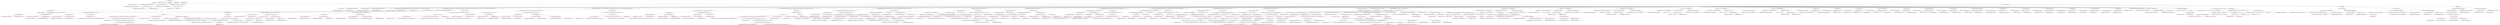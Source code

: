 digraph "execute" {  
"652" [label = <(METHOD,execute)<SUB>451</SUB>> ]
"60" [label = <(PARAM,this)<SUB>451</SUB>> ]
"653" [label = <(BLOCK,&lt;empty&gt;,&lt;empty&gt;)<SUB>451</SUB>> ]
"654" [label = <(LOCAL,Message savedMessage: ANY)> ]
"655" [label = <(&lt;operator&gt;.assignment,ANY savedMessage = this.message)<SUB>452</SUB>> ]
"656" [label = <(IDENTIFIER,savedMessage,ANY savedMessage = this.message)<SUB>452</SUB>> ]
"657" [label = <(&lt;operator&gt;.fieldAccess,this.message)<SUB>452</SUB>> ]
"658" [label = <(IDENTIFIER,this,ANY savedMessage = this.message)<SUB>452</SUB>> ]
"659" [label = <(FIELD_IDENTIFIER,message,message)<SUB>452</SUB>> ]
"660" [label = <(LOCAL,Vector savedFiles: java.util.Vector)> ]
"661" [label = <(&lt;operator&gt;.assignment,Vector savedFiles = (Vector) files.clone())<SUB>453</SUB>> ]
"662" [label = <(IDENTIFIER,savedFiles,Vector savedFiles = (Vector) files.clone())<SUB>453</SUB>> ]
"663" [label = <(&lt;operator&gt;.cast,(Vector) files.clone())<SUB>453</SUB>> ]
"664" [label = <(TYPE_REF,Vector,Vector)<SUB>453</SUB>> ]
"665" [label = <(clone,files.clone())<SUB>453</SUB>> ]
"666" [label = <(&lt;operator&gt;.fieldAccess,this.files)<SUB>453</SUB>> ]
"667" [label = <(IDENTIFIER,this,files.clone())<SUB>453</SUB>> ]
"668" [label = <(FIELD_IDENTIFIER,files,files)<SUB>453</SUB>> ]
"669" [label = <(CONTROL_STRUCTURE,try,try)<SUB>455</SUB>> ]
"670" [label = <(BLOCK,try,try)<SUB>455</SUB>> ]
"65" [label = <(LOCAL,Mailer mailer: ANY)> ]
"671" [label = <(&lt;operator&gt;.assignment,ANY mailer = null)<SUB>456</SUB>> ]
"672" [label = <(IDENTIFIER,mailer,ANY mailer = null)<SUB>456</SUB>> ]
"673" [label = <(LITERAL,null,ANY mailer = null)<SUB>456</SUB>> ]
"674" [label = <(LOCAL,boolean autoFound: boolean)> ]
"675" [label = <(&lt;operator&gt;.assignment,boolean autoFound = false)<SUB>459</SUB>> ]
"676" [label = <(IDENTIFIER,autoFound,boolean autoFound = false)<SUB>459</SUB>> ]
"677" [label = <(LITERAL,false,boolean autoFound = false)<SUB>459</SUB>> ]
"678" [label = <(CONTROL_STRUCTURE,if (encoding.equals(MIME) || (encoding.equals(AUTO) &amp;&amp; !autoFound)),if (encoding.equals(MIME) || (encoding.equals(AUTO) &amp;&amp; !autoFound)))<SUB>461</SUB>> ]
"679" [label = <(&lt;operator&gt;.logicalOr,encoding.equals(MIME) || (encoding.equals(AUTO) &amp;&amp; !autoFound))<SUB>461</SUB>> ]
"680" [label = <(equals,encoding.equals(MIME))<SUB>461</SUB>> ]
"681" [label = <(&lt;operator&gt;.fieldAccess,this.encoding)<SUB>461</SUB>> ]
"682" [label = <(IDENTIFIER,this,encoding.equals(MIME))<SUB>461</SUB>> ]
"683" [label = <(FIELD_IDENTIFIER,encoding,encoding)<SUB>461</SUB>> ]
"684" [label = <(&lt;operator&gt;.fieldAccess,EmailTask.MIME)<SUB>461</SUB>> ]
"685" [label = <(IDENTIFIER,EmailTask,encoding.equals(MIME))<SUB>461</SUB>> ]
"686" [label = <(FIELD_IDENTIFIER,MIME,MIME)<SUB>461</SUB>> ]
"687" [label = <(&lt;operator&gt;.logicalAnd,encoding.equals(AUTO) &amp;&amp; !autoFound)<SUB>462</SUB>> ]
"688" [label = <(equals,encoding.equals(AUTO))<SUB>462</SUB>> ]
"689" [label = <(&lt;operator&gt;.fieldAccess,this.encoding)<SUB>462</SUB>> ]
"690" [label = <(IDENTIFIER,this,encoding.equals(AUTO))<SUB>462</SUB>> ]
"691" [label = <(FIELD_IDENTIFIER,encoding,encoding)<SUB>462</SUB>> ]
"692" [label = <(&lt;operator&gt;.fieldAccess,EmailTask.AUTO)<SUB>462</SUB>> ]
"693" [label = <(IDENTIFIER,EmailTask,encoding.equals(AUTO))<SUB>462</SUB>> ]
"694" [label = <(FIELD_IDENTIFIER,AUTO,AUTO)<SUB>462</SUB>> ]
"695" [label = <(&lt;operator&gt;.logicalNot,!autoFound)<SUB>462</SUB>> ]
"696" [label = <(IDENTIFIER,autoFound,!autoFound)<SUB>462</SUB>> ]
"697" [label = <(BLOCK,&lt;empty&gt;,&lt;empty&gt;)<SUB>462</SUB>> ]
"698" [label = <(CONTROL_STRUCTURE,try,try)<SUB>463</SUB>> ]
"699" [label = <(BLOCK,try,try)<SUB>463</SUB>> ]
"700" [label = <(&lt;operator&gt;.assignment,mailer = (Mailer) Class.forName(&quot;org.apache.tools.ant.taskdefs.email.MimeMailer&quot;).newInstance())<SUB>464</SUB>> ]
"701" [label = <(IDENTIFIER,mailer,mailer = (Mailer) Class.forName(&quot;org.apache.tools.ant.taskdefs.email.MimeMailer&quot;).newInstance())<SUB>464</SUB>> ]
"702" [label = <(&lt;operator&gt;.cast,(Mailer) Class.forName(&quot;org.apache.tools.ant.taskdefs.email.MimeMailer&quot;).newInstance())<SUB>465</SUB>> ]
"703" [label = <(TYPE_REF,Mailer,Mailer)<SUB>465</SUB>> ]
"704" [label = <(newInstance,Class.forName(&quot;org.apache.tools.ant.taskdefs.email.MimeMailer&quot;).newInstance())<SUB>465</SUB>> ]
"705" [label = <(forName,Class.forName(&quot;org.apache.tools.ant.taskdefs.email.MimeMailer&quot;))<SUB>465</SUB>> ]
"706" [label = <(IDENTIFIER,Class,Class.forName(&quot;org.apache.tools.ant.taskdefs.email.MimeMailer&quot;))<SUB>465</SUB>> ]
"707" [label = <(LITERAL,&quot;org.apache.tools.ant.taskdefs.email.MimeMailer&quot;,Class.forName(&quot;org.apache.tools.ant.taskdefs.email.MimeMailer&quot;))<SUB>465</SUB>> ]
"708" [label = <(&lt;operator&gt;.assignment,autoFound = true)<SUB>467</SUB>> ]
"709" [label = <(IDENTIFIER,autoFound,autoFound = true)<SUB>467</SUB>> ]
"710" [label = <(LITERAL,true,autoFound = true)<SUB>467</SUB>> ]
"711" [label = <(log,log(&quot;Using MIME mail&quot;, Project.MSG_VERBOSE))<SUB>468</SUB>> ]
"59" [label = <(IDENTIFIER,this,log(&quot;Using MIME mail&quot;, Project.MSG_VERBOSE))<SUB>468</SUB>> ]
"712" [label = <(LITERAL,&quot;Using MIME mail&quot;,log(&quot;Using MIME mail&quot;, Project.MSG_VERBOSE))<SUB>468</SUB>> ]
"713" [label = <(&lt;operator&gt;.fieldAccess,Project.MSG_VERBOSE)<SUB>468</SUB>> ]
"714" [label = <(IDENTIFIER,Project,log(&quot;Using MIME mail&quot;, Project.MSG_VERBOSE))<SUB>468</SUB>> ]
"715" [label = <(FIELD_IDENTIFIER,MSG_VERBOSE,MSG_VERBOSE)<SUB>468</SUB>> ]
"716" [label = <(BLOCK,catch,catch)> ]
"717" [label = <(BLOCK,&lt;empty&gt;,&lt;empty&gt;)<SUB>469</SUB>> ]
"718" [label = <(log,log(&quot;Failed to initialise MIME mail: &quot; + e.getMessage(), Project.MSG_WARN))<SUB>470</SUB>> ]
"61" [label = <(IDENTIFIER,this,log(&quot;Failed to initialise MIME mail: &quot; + e.getMessage(), Project.MSG_WARN))<SUB>470</SUB>> ]
"719" [label = <(&lt;operator&gt;.addition,&quot;Failed to initialise MIME mail: &quot; + e.getMessage())<SUB>470</SUB>> ]
"720" [label = <(LITERAL,&quot;Failed to initialise MIME mail: &quot;,&quot;Failed to initialise MIME mail: &quot; + e.getMessage())<SUB>470</SUB>> ]
"721" [label = <(getMessage,e.getMessage())<SUB>471</SUB>> ]
"722" [label = <(IDENTIFIER,e,e.getMessage())<SUB>471</SUB>> ]
"723" [label = <(&lt;operator&gt;.fieldAccess,Project.MSG_WARN)<SUB>471</SUB>> ]
"724" [label = <(IDENTIFIER,Project,log(&quot;Failed to initialise MIME mail: &quot; + e.getMessage(), Project.MSG_WARN))<SUB>471</SUB>> ]
"725" [label = <(FIELD_IDENTIFIER,MSG_WARN,MSG_WARN)<SUB>471</SUB>> ]
"726" [label = <(CONTROL_STRUCTURE,if (autoFound == false &amp;&amp; ((user != null) || (password != null)) &amp;&amp; (encoding.equals(UU) || encoding.equals(PLAIN))),if (autoFound == false &amp;&amp; ((user != null) || (password != null)) &amp;&amp; (encoding.equals(UU) || encoding.equals(PLAIN))))<SUB>475</SUB>> ]
"727" [label = <(&lt;operator&gt;.logicalAnd,autoFound == false &amp;&amp; ((user != null) || (password != null)) &amp;&amp; (encoding.equals(UU) || encoding.equals(PLAIN)))<SUB>475</SUB>> ]
"728" [label = <(&lt;operator&gt;.logicalAnd,autoFound == false &amp;&amp; ((user != null) || (password != null)))<SUB>475</SUB>> ]
"729" [label = <(&lt;operator&gt;.equals,autoFound == false)<SUB>475</SUB>> ]
"730" [label = <(IDENTIFIER,autoFound,autoFound == false)<SUB>475</SUB>> ]
"731" [label = <(LITERAL,false,autoFound == false)<SUB>475</SUB>> ]
"732" [label = <(&lt;operator&gt;.logicalOr,(user != null) || (password != null))<SUB>475</SUB>> ]
"733" [label = <(&lt;operator&gt;.notEquals,user != null)<SUB>475</SUB>> ]
"734" [label = <(&lt;operator&gt;.fieldAccess,this.user)<SUB>475</SUB>> ]
"735" [label = <(IDENTIFIER,this,user != null)<SUB>475</SUB>> ]
"736" [label = <(FIELD_IDENTIFIER,user,user)<SUB>475</SUB>> ]
"737" [label = <(LITERAL,null,user != null)<SUB>475</SUB>> ]
"738" [label = <(&lt;operator&gt;.notEquals,password != null)<SUB>475</SUB>> ]
"739" [label = <(&lt;operator&gt;.fieldAccess,this.password)<SUB>475</SUB>> ]
"740" [label = <(IDENTIFIER,this,password != null)<SUB>475</SUB>> ]
"741" [label = <(FIELD_IDENTIFIER,password,password)<SUB>475</SUB>> ]
"742" [label = <(LITERAL,null,password != null)<SUB>475</SUB>> ]
"743" [label = <(&lt;operator&gt;.logicalOr,encoding.equals(UU) || encoding.equals(PLAIN))<SUB>476</SUB>> ]
"744" [label = <(equals,encoding.equals(UU))<SUB>476</SUB>> ]
"745" [label = <(&lt;operator&gt;.fieldAccess,this.encoding)<SUB>476</SUB>> ]
"746" [label = <(IDENTIFIER,this,encoding.equals(UU))<SUB>476</SUB>> ]
"747" [label = <(FIELD_IDENTIFIER,encoding,encoding)<SUB>476</SUB>> ]
"748" [label = <(&lt;operator&gt;.fieldAccess,EmailTask.UU)<SUB>476</SUB>> ]
"749" [label = <(IDENTIFIER,EmailTask,encoding.equals(UU))<SUB>476</SUB>> ]
"750" [label = <(FIELD_IDENTIFIER,UU,UU)<SUB>476</SUB>> ]
"751" [label = <(equals,encoding.equals(PLAIN))<SUB>476</SUB>> ]
"752" [label = <(&lt;operator&gt;.fieldAccess,this.encoding)<SUB>476</SUB>> ]
"753" [label = <(IDENTIFIER,this,encoding.equals(PLAIN))<SUB>476</SUB>> ]
"754" [label = <(FIELD_IDENTIFIER,encoding,encoding)<SUB>476</SUB>> ]
"755" [label = <(&lt;operator&gt;.fieldAccess,EmailTask.PLAIN)<SUB>476</SUB>> ]
"756" [label = <(IDENTIFIER,EmailTask,encoding.equals(PLAIN))<SUB>476</SUB>> ]
"757" [label = <(FIELD_IDENTIFIER,PLAIN,PLAIN)<SUB>476</SUB>> ]
"758" [label = <(BLOCK,&lt;empty&gt;,&lt;empty&gt;)<SUB>476</SUB>> ]
"759" [label = <(&lt;operator&gt;.throw,throw new BuildException(&quot;SMTP auth only possible with MIME mail&quot;);)<SUB>477</SUB>> ]
"760" [label = <(BLOCK,&lt;empty&gt;,&lt;empty&gt;)<SUB>477</SUB>> ]
"761" [label = <(&lt;operator&gt;.assignment,&lt;empty&gt;)> ]
"762" [label = <(IDENTIFIER,$obj22,&lt;empty&gt;)> ]
"763" [label = <(&lt;operator&gt;.alloc,new BuildException(&quot;SMTP auth only possible with MIME mail&quot;))<SUB>477</SUB>> ]
"764" [label = <(&lt;init&gt;,new BuildException(&quot;SMTP auth only possible with MIME mail&quot;))<SUB>477</SUB>> ]
"765" [label = <(IDENTIFIER,$obj22,new BuildException(&quot;SMTP auth only possible with MIME mail&quot;))> ]
"766" [label = <(LITERAL,&quot;SMTP auth only possible with MIME mail&quot;,new BuildException(&quot;SMTP auth only possible with MIME mail&quot;))<SUB>477</SUB>> ]
"767" [label = <(IDENTIFIER,$obj22,&lt;empty&gt;)> ]
"768" [label = <(CONTROL_STRUCTURE,if (autoFound == false &amp;&amp; (SSL) &amp;&amp; (encoding.equals(UU) || encoding.equals(PLAIN))),if (autoFound == false &amp;&amp; (SSL) &amp;&amp; (encoding.equals(UU) || encoding.equals(PLAIN))))<SUB>480</SUB>> ]
"769" [label = <(&lt;operator&gt;.logicalAnd,autoFound == false &amp;&amp; (SSL) &amp;&amp; (encoding.equals(UU) || encoding.equals(PLAIN)))<SUB>480</SUB>> ]
"770" [label = <(&lt;operator&gt;.logicalAnd,autoFound == false &amp;&amp; (SSL))<SUB>480</SUB>> ]
"771" [label = <(&lt;operator&gt;.equals,autoFound == false)<SUB>480</SUB>> ]
"772" [label = <(IDENTIFIER,autoFound,autoFound == false)<SUB>480</SUB>> ]
"773" [label = <(LITERAL,false,autoFound == false)<SUB>480</SUB>> ]
"774" [label = <(&lt;operator&gt;.fieldAccess,this.SSL)<SUB>480</SUB>> ]
"775" [label = <(IDENTIFIER,this,autoFound == false &amp;&amp; (SSL))<SUB>480</SUB>> ]
"776" [label = <(FIELD_IDENTIFIER,SSL,SSL)<SUB>480</SUB>> ]
"777" [label = <(&lt;operator&gt;.logicalOr,encoding.equals(UU) || encoding.equals(PLAIN))<SUB>481</SUB>> ]
"778" [label = <(equals,encoding.equals(UU))<SUB>481</SUB>> ]
"779" [label = <(&lt;operator&gt;.fieldAccess,this.encoding)<SUB>481</SUB>> ]
"780" [label = <(IDENTIFIER,this,encoding.equals(UU))<SUB>481</SUB>> ]
"781" [label = <(FIELD_IDENTIFIER,encoding,encoding)<SUB>481</SUB>> ]
"782" [label = <(&lt;operator&gt;.fieldAccess,EmailTask.UU)<SUB>481</SUB>> ]
"783" [label = <(IDENTIFIER,EmailTask,encoding.equals(UU))<SUB>481</SUB>> ]
"784" [label = <(FIELD_IDENTIFIER,UU,UU)<SUB>481</SUB>> ]
"785" [label = <(equals,encoding.equals(PLAIN))<SUB>481</SUB>> ]
"786" [label = <(&lt;operator&gt;.fieldAccess,this.encoding)<SUB>481</SUB>> ]
"787" [label = <(IDENTIFIER,this,encoding.equals(PLAIN))<SUB>481</SUB>> ]
"788" [label = <(FIELD_IDENTIFIER,encoding,encoding)<SUB>481</SUB>> ]
"789" [label = <(&lt;operator&gt;.fieldAccess,EmailTask.PLAIN)<SUB>481</SUB>> ]
"790" [label = <(IDENTIFIER,EmailTask,encoding.equals(PLAIN))<SUB>481</SUB>> ]
"791" [label = <(FIELD_IDENTIFIER,PLAIN,PLAIN)<SUB>481</SUB>> ]
"792" [label = <(BLOCK,&lt;empty&gt;,&lt;empty&gt;)<SUB>481</SUB>> ]
"793" [label = <(&lt;operator&gt;.throw,throw new BuildException(&quot;SSL only possible with MIME mail&quot;);)<SUB>482</SUB>> ]
"794" [label = <(BLOCK,&lt;empty&gt;,&lt;empty&gt;)<SUB>482</SUB>> ]
"795" [label = <(&lt;operator&gt;.assignment,&lt;empty&gt;)> ]
"796" [label = <(IDENTIFIER,$obj23,&lt;empty&gt;)> ]
"797" [label = <(&lt;operator&gt;.alloc,new BuildException(&quot;SSL only possible with MIME mail&quot;))<SUB>482</SUB>> ]
"798" [label = <(&lt;init&gt;,new BuildException(&quot;SSL only possible with MIME mail&quot;))<SUB>482</SUB>> ]
"799" [label = <(IDENTIFIER,$obj23,new BuildException(&quot;SSL only possible with MIME mail&quot;))> ]
"800" [label = <(LITERAL,&quot;SSL only possible with MIME mail&quot;,new BuildException(&quot;SSL only possible with MIME mail&quot;))<SUB>482</SUB>> ]
"801" [label = <(IDENTIFIER,$obj23,&lt;empty&gt;)> ]
"802" [label = <(CONTROL_STRUCTURE,if (encoding.equals(UU) || (encoding.equals(AUTO) &amp;&amp; !autoFound)),if (encoding.equals(UU) || (encoding.equals(AUTO) &amp;&amp; !autoFound)))<SUB>487</SUB>> ]
"803" [label = <(&lt;operator&gt;.logicalOr,encoding.equals(UU) || (encoding.equals(AUTO) &amp;&amp; !autoFound))<SUB>487</SUB>> ]
"804" [label = <(equals,encoding.equals(UU))<SUB>487</SUB>> ]
"805" [label = <(&lt;operator&gt;.fieldAccess,this.encoding)<SUB>487</SUB>> ]
"806" [label = <(IDENTIFIER,this,encoding.equals(UU))<SUB>487</SUB>> ]
"807" [label = <(FIELD_IDENTIFIER,encoding,encoding)<SUB>487</SUB>> ]
"808" [label = <(&lt;operator&gt;.fieldAccess,EmailTask.UU)<SUB>487</SUB>> ]
"809" [label = <(IDENTIFIER,EmailTask,encoding.equals(UU))<SUB>487</SUB>> ]
"810" [label = <(FIELD_IDENTIFIER,UU,UU)<SUB>487</SUB>> ]
"811" [label = <(&lt;operator&gt;.logicalAnd,encoding.equals(AUTO) &amp;&amp; !autoFound)<SUB>488</SUB>> ]
"812" [label = <(equals,encoding.equals(AUTO))<SUB>488</SUB>> ]
"813" [label = <(&lt;operator&gt;.fieldAccess,this.encoding)<SUB>488</SUB>> ]
"814" [label = <(IDENTIFIER,this,encoding.equals(AUTO))<SUB>488</SUB>> ]
"815" [label = <(FIELD_IDENTIFIER,encoding,encoding)<SUB>488</SUB>> ]
"816" [label = <(&lt;operator&gt;.fieldAccess,EmailTask.AUTO)<SUB>488</SUB>> ]
"817" [label = <(IDENTIFIER,EmailTask,encoding.equals(AUTO))<SUB>488</SUB>> ]
"818" [label = <(FIELD_IDENTIFIER,AUTO,AUTO)<SUB>488</SUB>> ]
"819" [label = <(&lt;operator&gt;.logicalNot,!autoFound)<SUB>488</SUB>> ]
"820" [label = <(IDENTIFIER,autoFound,!autoFound)<SUB>488</SUB>> ]
"821" [label = <(BLOCK,&lt;empty&gt;,&lt;empty&gt;)<SUB>488</SUB>> ]
"822" [label = <(CONTROL_STRUCTURE,try,try)<SUB>489</SUB>> ]
"823" [label = <(BLOCK,try,try)<SUB>489</SUB>> ]
"824" [label = <(&lt;operator&gt;.assignment,mailer = (Mailer) Class.forName(&quot;org.apache.tools.ant.taskdefs.email.UUMailer&quot;).newInstance())<SUB>490</SUB>> ]
"825" [label = <(IDENTIFIER,mailer,mailer = (Mailer) Class.forName(&quot;org.apache.tools.ant.taskdefs.email.UUMailer&quot;).newInstance())<SUB>490</SUB>> ]
"826" [label = <(&lt;operator&gt;.cast,(Mailer) Class.forName(&quot;org.apache.tools.ant.taskdefs.email.UUMailer&quot;).newInstance())<SUB>491</SUB>> ]
"827" [label = <(TYPE_REF,Mailer,Mailer)<SUB>491</SUB>> ]
"828" [label = <(newInstance,Class.forName(&quot;org.apache.tools.ant.taskdefs.email.UUMailer&quot;).newInstance())<SUB>491</SUB>> ]
"829" [label = <(forName,Class.forName(&quot;org.apache.tools.ant.taskdefs.email.UUMailer&quot;))<SUB>491</SUB>> ]
"830" [label = <(IDENTIFIER,Class,Class.forName(&quot;org.apache.tools.ant.taskdefs.email.UUMailer&quot;))<SUB>491</SUB>> ]
"831" [label = <(LITERAL,&quot;org.apache.tools.ant.taskdefs.email.UUMailer&quot;,Class.forName(&quot;org.apache.tools.ant.taskdefs.email.UUMailer&quot;))<SUB>491</SUB>> ]
"832" [label = <(&lt;operator&gt;.assignment,autoFound = true)<SUB>493</SUB>> ]
"833" [label = <(IDENTIFIER,autoFound,autoFound = true)<SUB>493</SUB>> ]
"834" [label = <(LITERAL,true,autoFound = true)<SUB>493</SUB>> ]
"835" [label = <(log,log(&quot;Using UU mail&quot;, Project.MSG_VERBOSE))<SUB>494</SUB>> ]
"62" [label = <(IDENTIFIER,this,log(&quot;Using UU mail&quot;, Project.MSG_VERBOSE))<SUB>494</SUB>> ]
"836" [label = <(LITERAL,&quot;Using UU mail&quot;,log(&quot;Using UU mail&quot;, Project.MSG_VERBOSE))<SUB>494</SUB>> ]
"837" [label = <(&lt;operator&gt;.fieldAccess,Project.MSG_VERBOSE)<SUB>494</SUB>> ]
"838" [label = <(IDENTIFIER,Project,log(&quot;Using UU mail&quot;, Project.MSG_VERBOSE))<SUB>494</SUB>> ]
"839" [label = <(FIELD_IDENTIFIER,MSG_VERBOSE,MSG_VERBOSE)<SUB>494</SUB>> ]
"840" [label = <(BLOCK,catch,catch)> ]
"841" [label = <(BLOCK,&lt;empty&gt;,&lt;empty&gt;)<SUB>495</SUB>> ]
"842" [label = <(log,log(&quot;Failed to initialise UU mail&quot;, Project.MSG_WARN))<SUB>496</SUB>> ]
"63" [label = <(IDENTIFIER,this,log(&quot;Failed to initialise UU mail&quot;, Project.MSG_WARN))<SUB>496</SUB>> ]
"843" [label = <(LITERAL,&quot;Failed to initialise UU mail&quot;,log(&quot;Failed to initialise UU mail&quot;, Project.MSG_WARN))<SUB>496</SUB>> ]
"844" [label = <(&lt;operator&gt;.fieldAccess,Project.MSG_WARN)<SUB>496</SUB>> ]
"845" [label = <(IDENTIFIER,Project,log(&quot;Failed to initialise UU mail&quot;, Project.MSG_WARN))<SUB>496</SUB>> ]
"846" [label = <(FIELD_IDENTIFIER,MSG_WARN,MSG_WARN)<SUB>496</SUB>> ]
"847" [label = <(CONTROL_STRUCTURE,if (encoding.equals(PLAIN) || (encoding.equals(AUTO) &amp;&amp; !autoFound)),if (encoding.equals(PLAIN) || (encoding.equals(AUTO) &amp;&amp; !autoFound)))<SUB>501</SUB>> ]
"848" [label = <(&lt;operator&gt;.logicalOr,encoding.equals(PLAIN) || (encoding.equals(AUTO) &amp;&amp; !autoFound))<SUB>501</SUB>> ]
"849" [label = <(equals,encoding.equals(PLAIN))<SUB>501</SUB>> ]
"850" [label = <(&lt;operator&gt;.fieldAccess,this.encoding)<SUB>501</SUB>> ]
"851" [label = <(IDENTIFIER,this,encoding.equals(PLAIN))<SUB>501</SUB>> ]
"852" [label = <(FIELD_IDENTIFIER,encoding,encoding)<SUB>501</SUB>> ]
"853" [label = <(&lt;operator&gt;.fieldAccess,EmailTask.PLAIN)<SUB>501</SUB>> ]
"854" [label = <(IDENTIFIER,EmailTask,encoding.equals(PLAIN))<SUB>501</SUB>> ]
"855" [label = <(FIELD_IDENTIFIER,PLAIN,PLAIN)<SUB>501</SUB>> ]
"856" [label = <(&lt;operator&gt;.logicalAnd,encoding.equals(AUTO) &amp;&amp; !autoFound)<SUB>502</SUB>> ]
"857" [label = <(equals,encoding.equals(AUTO))<SUB>502</SUB>> ]
"858" [label = <(&lt;operator&gt;.fieldAccess,this.encoding)<SUB>502</SUB>> ]
"859" [label = <(IDENTIFIER,this,encoding.equals(AUTO))<SUB>502</SUB>> ]
"860" [label = <(FIELD_IDENTIFIER,encoding,encoding)<SUB>502</SUB>> ]
"861" [label = <(&lt;operator&gt;.fieldAccess,EmailTask.AUTO)<SUB>502</SUB>> ]
"862" [label = <(IDENTIFIER,EmailTask,encoding.equals(AUTO))<SUB>502</SUB>> ]
"863" [label = <(FIELD_IDENTIFIER,AUTO,AUTO)<SUB>502</SUB>> ]
"864" [label = <(&lt;operator&gt;.logicalNot,!autoFound)<SUB>502</SUB>> ]
"865" [label = <(IDENTIFIER,autoFound,!autoFound)<SUB>502</SUB>> ]
"866" [label = <(BLOCK,&lt;empty&gt;,&lt;empty&gt;)<SUB>502</SUB>> ]
"867" [label = <(&lt;operator&gt;.assignment,mailer = new PlainMailer())<SUB>503</SUB>> ]
"868" [label = <(IDENTIFIER,mailer,mailer = new PlainMailer())<SUB>503</SUB>> ]
"869" [label = <(&lt;operator&gt;.alloc,new PlainMailer())<SUB>503</SUB>> ]
"870" [label = <(&lt;init&gt;,new PlainMailer())<SUB>503</SUB>> ]
"64" [label = <(IDENTIFIER,mailer,new PlainMailer())<SUB>503</SUB>> ]
"871" [label = <(&lt;operator&gt;.assignment,autoFound = true)<SUB>504</SUB>> ]
"872" [label = <(IDENTIFIER,autoFound,autoFound = true)<SUB>504</SUB>> ]
"873" [label = <(LITERAL,true,autoFound = true)<SUB>504</SUB>> ]
"874" [label = <(log,log(&quot;Using plain mail&quot;, Project.MSG_VERBOSE))<SUB>505</SUB>> ]
"66" [label = <(IDENTIFIER,this,log(&quot;Using plain mail&quot;, Project.MSG_VERBOSE))<SUB>505</SUB>> ]
"875" [label = <(LITERAL,&quot;Using plain mail&quot;,log(&quot;Using plain mail&quot;, Project.MSG_VERBOSE))<SUB>505</SUB>> ]
"876" [label = <(&lt;operator&gt;.fieldAccess,Project.MSG_VERBOSE)<SUB>505</SUB>> ]
"877" [label = <(IDENTIFIER,Project,log(&quot;Using plain mail&quot;, Project.MSG_VERBOSE))<SUB>505</SUB>> ]
"878" [label = <(FIELD_IDENTIFIER,MSG_VERBOSE,MSG_VERBOSE)<SUB>505</SUB>> ]
"879" [label = <(CONTROL_STRUCTURE,if (mailer == null),if (mailer == null))<SUB>509</SUB>> ]
"880" [label = <(&lt;operator&gt;.equals,mailer == null)<SUB>509</SUB>> ]
"881" [label = <(IDENTIFIER,mailer,mailer == null)<SUB>509</SUB>> ]
"882" [label = <(LITERAL,null,mailer == null)<SUB>509</SUB>> ]
"883" [label = <(BLOCK,&lt;empty&gt;,&lt;empty&gt;)<SUB>509</SUB>> ]
"884" [label = <(&lt;operator&gt;.throw,throw new BuildException(&quot;Failed to initialise encoding: &quot; + encoding);)<SUB>510</SUB>> ]
"885" [label = <(BLOCK,&lt;empty&gt;,&lt;empty&gt;)<SUB>510</SUB>> ]
"886" [label = <(&lt;operator&gt;.assignment,&lt;empty&gt;)> ]
"887" [label = <(IDENTIFIER,$obj25,&lt;empty&gt;)> ]
"888" [label = <(&lt;operator&gt;.alloc,new BuildException(&quot;Failed to initialise encoding: &quot; + encoding))<SUB>510</SUB>> ]
"889" [label = <(&lt;init&gt;,new BuildException(&quot;Failed to initialise encoding: &quot; + encoding))<SUB>510</SUB>> ]
"890" [label = <(IDENTIFIER,$obj25,new BuildException(&quot;Failed to initialise encoding: &quot; + encoding))> ]
"891" [label = <(&lt;operator&gt;.addition,&quot;Failed to initialise encoding: &quot; + encoding)<SUB>510</SUB>> ]
"892" [label = <(LITERAL,&quot;Failed to initialise encoding: &quot;,&quot;Failed to initialise encoding: &quot; + encoding)<SUB>510</SUB>> ]
"893" [label = <(&lt;operator&gt;.fieldAccess,this.encoding)<SUB>511</SUB>> ]
"894" [label = <(IDENTIFIER,this,&quot;Failed to initialise encoding: &quot; + encoding)<SUB>511</SUB>> ]
"895" [label = <(FIELD_IDENTIFIER,encoding,encoding)<SUB>511</SUB>> ]
"896" [label = <(IDENTIFIER,$obj25,&lt;empty&gt;)> ]
"897" [label = <(CONTROL_STRUCTURE,if (message == null),if (message == null))<SUB>515</SUB>> ]
"898" [label = <(&lt;operator&gt;.equals,message == null)<SUB>515</SUB>> ]
"899" [label = <(&lt;operator&gt;.fieldAccess,this.message)<SUB>515</SUB>> ]
"900" [label = <(IDENTIFIER,this,message == null)<SUB>515</SUB>> ]
"901" [label = <(FIELD_IDENTIFIER,message,message)<SUB>515</SUB>> ]
"902" [label = <(LITERAL,null,message == null)<SUB>515</SUB>> ]
"903" [label = <(BLOCK,&lt;empty&gt;,&lt;empty&gt;)<SUB>515</SUB>> ]
"904" [label = <(&lt;operator&gt;.assignment,this.message = new Message())<SUB>516</SUB>> ]
"905" [label = <(&lt;operator&gt;.fieldAccess,this.message)<SUB>516</SUB>> ]
"906" [label = <(IDENTIFIER,this,this.message = new Message())<SUB>516</SUB>> ]
"907" [label = <(FIELD_IDENTIFIER,message,message)<SUB>516</SUB>> ]
"908" [label = <(BLOCK,&lt;empty&gt;,&lt;empty&gt;)<SUB>516</SUB>> ]
"909" [label = <(&lt;operator&gt;.assignment,&lt;empty&gt;)> ]
"910" [label = <(IDENTIFIER,$obj26,&lt;empty&gt;)> ]
"911" [label = <(&lt;operator&gt;.alloc,new Message())<SUB>516</SUB>> ]
"912" [label = <(&lt;init&gt;,new Message())<SUB>516</SUB>> ]
"913" [label = <(IDENTIFIER,$obj26,new Message())> ]
"914" [label = <(IDENTIFIER,$obj26,&lt;empty&gt;)> ]
"915" [label = <(setProject,setProject(getProject()))<SUB>517</SUB>> ]
"916" [label = <(&lt;operator&gt;.fieldAccess,this.message)<SUB>517</SUB>> ]
"917" [label = <(IDENTIFIER,this,setProject(getProject()))<SUB>517</SUB>> ]
"918" [label = <(FIELD_IDENTIFIER,message,message)<SUB>517</SUB>> ]
"919" [label = <(getProject,getProject())<SUB>517</SUB>> ]
"67" [label = <(IDENTIFIER,this,getProject())<SUB>517</SUB>> ]
"920" [label = <(CONTROL_STRUCTURE,if (from == null || from.getAddress() == null),if (from == null || from.getAddress() == null))<SUB>521</SUB>> ]
"921" [label = <(&lt;operator&gt;.logicalOr,from == null || from.getAddress() == null)<SUB>521</SUB>> ]
"922" [label = <(&lt;operator&gt;.equals,from == null)<SUB>521</SUB>> ]
"923" [label = <(&lt;operator&gt;.fieldAccess,this.from)<SUB>521</SUB>> ]
"924" [label = <(IDENTIFIER,this,from == null)<SUB>521</SUB>> ]
"925" [label = <(FIELD_IDENTIFIER,from,from)<SUB>521</SUB>> ]
"926" [label = <(LITERAL,null,from == null)<SUB>521</SUB>> ]
"927" [label = <(&lt;operator&gt;.equals,from.getAddress() == null)<SUB>521</SUB>> ]
"928" [label = <(getAddress,getAddress())<SUB>521</SUB>> ]
"929" [label = <(&lt;operator&gt;.fieldAccess,this.from)<SUB>521</SUB>> ]
"930" [label = <(IDENTIFIER,this,getAddress())<SUB>521</SUB>> ]
"931" [label = <(FIELD_IDENTIFIER,from,from)<SUB>521</SUB>> ]
"932" [label = <(LITERAL,null,from.getAddress() == null)<SUB>521</SUB>> ]
"933" [label = <(BLOCK,&lt;empty&gt;,&lt;empty&gt;)<SUB>521</SUB>> ]
"934" [label = <(&lt;operator&gt;.throw,throw new BuildException(&quot;A from element is required&quot;);)<SUB>522</SUB>> ]
"935" [label = <(BLOCK,&lt;empty&gt;,&lt;empty&gt;)<SUB>522</SUB>> ]
"936" [label = <(&lt;operator&gt;.assignment,&lt;empty&gt;)> ]
"937" [label = <(IDENTIFIER,$obj27,&lt;empty&gt;)> ]
"938" [label = <(&lt;operator&gt;.alloc,new BuildException(&quot;A from element is required&quot;))<SUB>522</SUB>> ]
"939" [label = <(&lt;init&gt;,new BuildException(&quot;A from element is required&quot;))<SUB>522</SUB>> ]
"940" [label = <(IDENTIFIER,$obj27,new BuildException(&quot;A from element is required&quot;))> ]
"941" [label = <(LITERAL,&quot;A from element is required&quot;,new BuildException(&quot;A from element is required&quot;))<SUB>522</SUB>> ]
"942" [label = <(IDENTIFIER,$obj27,&lt;empty&gt;)> ]
"943" [label = <(CONTROL_STRUCTURE,if (toList.isEmpty() &amp;&amp; ccList.isEmpty() &amp;&amp; bccList.isEmpty()),if (toList.isEmpty() &amp;&amp; ccList.isEmpty() &amp;&amp; bccList.isEmpty()))<SUB>526</SUB>> ]
"944" [label = <(&lt;operator&gt;.logicalAnd,toList.isEmpty() &amp;&amp; ccList.isEmpty() &amp;&amp; bccList.isEmpty())<SUB>526</SUB>> ]
"945" [label = <(&lt;operator&gt;.logicalAnd,toList.isEmpty() &amp;&amp; ccList.isEmpty())<SUB>526</SUB>> ]
"946" [label = <(isEmpty,toList.isEmpty())<SUB>526</SUB>> ]
"947" [label = <(&lt;operator&gt;.fieldAccess,this.toList)<SUB>526</SUB>> ]
"948" [label = <(IDENTIFIER,this,toList.isEmpty())<SUB>526</SUB>> ]
"949" [label = <(FIELD_IDENTIFIER,toList,toList)<SUB>526</SUB>> ]
"950" [label = <(isEmpty,ccList.isEmpty())<SUB>526</SUB>> ]
"951" [label = <(&lt;operator&gt;.fieldAccess,this.ccList)<SUB>526</SUB>> ]
"952" [label = <(IDENTIFIER,this,ccList.isEmpty())<SUB>526</SUB>> ]
"953" [label = <(FIELD_IDENTIFIER,ccList,ccList)<SUB>526</SUB>> ]
"954" [label = <(isEmpty,bccList.isEmpty())<SUB>526</SUB>> ]
"955" [label = <(&lt;operator&gt;.fieldAccess,this.bccList)<SUB>526</SUB>> ]
"956" [label = <(IDENTIFIER,this,bccList.isEmpty())<SUB>526</SUB>> ]
"957" [label = <(FIELD_IDENTIFIER,bccList,bccList)<SUB>526</SUB>> ]
"958" [label = <(BLOCK,&lt;empty&gt;,&lt;empty&gt;)<SUB>526</SUB>> ]
"959" [label = <(&lt;operator&gt;.throw,throw new BuildException(&quot;At least one of to,cc or bcc must &quot; + &quot;be supplied&quot;);)<SUB>527</SUB>> ]
"960" [label = <(BLOCK,&lt;empty&gt;,&lt;empty&gt;)<SUB>527</SUB>> ]
"961" [label = <(&lt;operator&gt;.assignment,&lt;empty&gt;)> ]
"962" [label = <(IDENTIFIER,$obj28,&lt;empty&gt;)> ]
"963" [label = <(&lt;operator&gt;.alloc,new BuildException(&quot;At least one of to,cc or bcc must &quot; + &quot;be supplied&quot;))<SUB>527</SUB>> ]
"964" [label = <(&lt;init&gt;,new BuildException(&quot;At least one of to,cc or bcc must &quot; + &quot;be supplied&quot;))<SUB>527</SUB>> ]
"965" [label = <(IDENTIFIER,$obj28,new BuildException(&quot;At least one of to,cc or bcc must &quot; + &quot;be supplied&quot;))> ]
"966" [label = <(&lt;operator&gt;.addition,&quot;At least one of to,cc or bcc must &quot; + &quot;be supplied&quot;)<SUB>527</SUB>> ]
"967" [label = <(LITERAL,&quot;At least one of to,cc or bcc must &quot;,&quot;At least one of to,cc or bcc must &quot; + &quot;be supplied&quot;)<SUB>527</SUB>> ]
"968" [label = <(LITERAL,&quot;be supplied&quot;,&quot;At least one of to,cc or bcc must &quot; + &quot;be supplied&quot;)<SUB>528</SUB>> ]
"969" [label = <(IDENTIFIER,$obj28,&lt;empty&gt;)> ]
"970" [label = <(CONTROL_STRUCTURE,if (messageMimeType != null),if (messageMimeType != null))<SUB>532</SUB>> ]
"971" [label = <(&lt;operator&gt;.notEquals,messageMimeType != null)<SUB>532</SUB>> ]
"972" [label = <(&lt;operator&gt;.fieldAccess,this.messageMimeType)<SUB>532</SUB>> ]
"973" [label = <(IDENTIFIER,this,messageMimeType != null)<SUB>532</SUB>> ]
"974" [label = <(FIELD_IDENTIFIER,messageMimeType,messageMimeType)<SUB>532</SUB>> ]
"975" [label = <(LITERAL,null,messageMimeType != null)<SUB>532</SUB>> ]
"976" [label = <(BLOCK,&lt;empty&gt;,&lt;empty&gt;)<SUB>532</SUB>> ]
"977" [label = <(CONTROL_STRUCTURE,if (message.isMimeTypeSpecified()),if (message.isMimeTypeSpecified()))<SUB>533</SUB>> ]
"978" [label = <(isMimeTypeSpecified,isMimeTypeSpecified())<SUB>533</SUB>> ]
"979" [label = <(&lt;operator&gt;.fieldAccess,this.message)<SUB>533</SUB>> ]
"980" [label = <(IDENTIFIER,this,isMimeTypeSpecified())<SUB>533</SUB>> ]
"981" [label = <(FIELD_IDENTIFIER,message,message)<SUB>533</SUB>> ]
"982" [label = <(BLOCK,&lt;empty&gt;,&lt;empty&gt;)<SUB>533</SUB>> ]
"983" [label = <(&lt;operator&gt;.throw,throw new BuildException(&quot;The mime type can only be &quot; + &quot;specified in one location&quot;);)<SUB>534</SUB>> ]
"984" [label = <(BLOCK,&lt;empty&gt;,&lt;empty&gt;)<SUB>534</SUB>> ]
"985" [label = <(&lt;operator&gt;.assignment,&lt;empty&gt;)> ]
"986" [label = <(IDENTIFIER,$obj29,&lt;empty&gt;)> ]
"987" [label = <(&lt;operator&gt;.alloc,new BuildException(&quot;The mime type can only be &quot; + &quot;specified in one location&quot;))<SUB>534</SUB>> ]
"988" [label = <(&lt;init&gt;,new BuildException(&quot;The mime type can only be &quot; + &quot;specified in one location&quot;))<SUB>534</SUB>> ]
"989" [label = <(IDENTIFIER,$obj29,new BuildException(&quot;The mime type can only be &quot; + &quot;specified in one location&quot;))> ]
"990" [label = <(&lt;operator&gt;.addition,&quot;The mime type can only be &quot; + &quot;specified in one location&quot;)<SUB>534</SUB>> ]
"991" [label = <(LITERAL,&quot;The mime type can only be &quot;,&quot;The mime type can only be &quot; + &quot;specified in one location&quot;)<SUB>534</SUB>> ]
"992" [label = <(LITERAL,&quot;specified in one location&quot;,&quot;The mime type can only be &quot; + &quot;specified in one location&quot;)<SUB>535</SUB>> ]
"993" [label = <(IDENTIFIER,$obj29,&lt;empty&gt;)> ]
"994" [label = <(CONTROL_STRUCTURE,else,else)<SUB>536</SUB>> ]
"995" [label = <(BLOCK,&lt;empty&gt;,&lt;empty&gt;)<SUB>536</SUB>> ]
"996" [label = <(setMimeType,setMimeType(messageMimeType))<SUB>537</SUB>> ]
"997" [label = <(&lt;operator&gt;.fieldAccess,this.message)<SUB>537</SUB>> ]
"998" [label = <(IDENTIFIER,this,setMimeType(messageMimeType))<SUB>537</SUB>> ]
"999" [label = <(FIELD_IDENTIFIER,message,message)<SUB>537</SUB>> ]
"1000" [label = <(&lt;operator&gt;.fieldAccess,this.messageMimeType)<SUB>537</SUB>> ]
"1001" [label = <(IDENTIFIER,this,setMimeType(messageMimeType))<SUB>537</SUB>> ]
"1002" [label = <(FIELD_IDENTIFIER,messageMimeType,messageMimeType)<SUB>537</SUB>> ]
"1003" [label = <(CONTROL_STRUCTURE,if (charset != null),if (charset != null))<SUB>541</SUB>> ]
"1004" [label = <(&lt;operator&gt;.notEquals,charset != null)<SUB>541</SUB>> ]
"1005" [label = <(&lt;operator&gt;.fieldAccess,this.charset)<SUB>541</SUB>> ]
"1006" [label = <(IDENTIFIER,this,charset != null)<SUB>541</SUB>> ]
"1007" [label = <(FIELD_IDENTIFIER,charset,charset)<SUB>541</SUB>> ]
"1008" [label = <(LITERAL,null,charset != null)<SUB>541</SUB>> ]
"1009" [label = <(BLOCK,&lt;empty&gt;,&lt;empty&gt;)<SUB>541</SUB>> ]
"1010" [label = <(CONTROL_STRUCTURE,if (message.getCharset() != null),if (message.getCharset() != null))<SUB>542</SUB>> ]
"1011" [label = <(&lt;operator&gt;.notEquals,message.getCharset() != null)<SUB>542</SUB>> ]
"1012" [label = <(getCharset,getCharset())<SUB>542</SUB>> ]
"1013" [label = <(&lt;operator&gt;.fieldAccess,this.message)<SUB>542</SUB>> ]
"1014" [label = <(IDENTIFIER,this,getCharset())<SUB>542</SUB>> ]
"1015" [label = <(FIELD_IDENTIFIER,message,message)<SUB>542</SUB>> ]
"1016" [label = <(LITERAL,null,message.getCharset() != null)<SUB>542</SUB>> ]
"1017" [label = <(BLOCK,&lt;empty&gt;,&lt;empty&gt;)<SUB>542</SUB>> ]
"1018" [label = <(&lt;operator&gt;.throw,throw new BuildException(&quot;The charset can only be &quot; + &quot;specified in one location&quot;);)<SUB>543</SUB>> ]
"1019" [label = <(BLOCK,&lt;empty&gt;,&lt;empty&gt;)<SUB>543</SUB>> ]
"1020" [label = <(&lt;operator&gt;.assignment,&lt;empty&gt;)> ]
"1021" [label = <(IDENTIFIER,$obj30,&lt;empty&gt;)> ]
"1022" [label = <(&lt;operator&gt;.alloc,new BuildException(&quot;The charset can only be &quot; + &quot;specified in one location&quot;))<SUB>543</SUB>> ]
"1023" [label = <(&lt;init&gt;,new BuildException(&quot;The charset can only be &quot; + &quot;specified in one location&quot;))<SUB>543</SUB>> ]
"1024" [label = <(IDENTIFIER,$obj30,new BuildException(&quot;The charset can only be &quot; + &quot;specified in one location&quot;))> ]
"1025" [label = <(&lt;operator&gt;.addition,&quot;The charset can only be &quot; + &quot;specified in one location&quot;)<SUB>543</SUB>> ]
"1026" [label = <(LITERAL,&quot;The charset can only be &quot;,&quot;The charset can only be &quot; + &quot;specified in one location&quot;)<SUB>543</SUB>> ]
"1027" [label = <(LITERAL,&quot;specified in one location&quot;,&quot;The charset can only be &quot; + &quot;specified in one location&quot;)<SUB>544</SUB>> ]
"1028" [label = <(IDENTIFIER,$obj30,&lt;empty&gt;)> ]
"1029" [label = <(CONTROL_STRUCTURE,else,else)<SUB>545</SUB>> ]
"1030" [label = <(BLOCK,&lt;empty&gt;,&lt;empty&gt;)<SUB>545</SUB>> ]
"1031" [label = <(setCharset,setCharset(charset))<SUB>546</SUB>> ]
"1032" [label = <(&lt;operator&gt;.fieldAccess,this.message)<SUB>546</SUB>> ]
"1033" [label = <(IDENTIFIER,this,setCharset(charset))<SUB>546</SUB>> ]
"1034" [label = <(FIELD_IDENTIFIER,message,message)<SUB>546</SUB>> ]
"1035" [label = <(&lt;operator&gt;.fieldAccess,this.charset)<SUB>546</SUB>> ]
"1036" [label = <(IDENTIFIER,this,setCharset(charset))<SUB>546</SUB>> ]
"1037" [label = <(FIELD_IDENTIFIER,charset,charset)<SUB>546</SUB>> ]
"1038" [label = <(LOCAL,Enumeration e: java.util.Enumeration)> ]
"1039" [label = <(&lt;operator&gt;.assignment,Enumeration e = filesets.elements())<SUB>551</SUB>> ]
"1040" [label = <(IDENTIFIER,e,Enumeration e = filesets.elements())<SUB>551</SUB>> ]
"1041" [label = <(elements,filesets.elements())<SUB>551</SUB>> ]
"1042" [label = <(&lt;operator&gt;.fieldAccess,this.filesets)<SUB>551</SUB>> ]
"1043" [label = <(IDENTIFIER,this,filesets.elements())<SUB>551</SUB>> ]
"1044" [label = <(FIELD_IDENTIFIER,filesets,filesets)<SUB>551</SUB>> ]
"1045" [label = <(CONTROL_STRUCTURE,while (e.hasMoreElements()),while (e.hasMoreElements()))<SUB>553</SUB>> ]
"1046" [label = <(hasMoreElements,e.hasMoreElements())<SUB>553</SUB>> ]
"1047" [label = <(IDENTIFIER,e,e.hasMoreElements())<SUB>553</SUB>> ]
"1048" [label = <(BLOCK,&lt;empty&gt;,&lt;empty&gt;)<SUB>553</SUB>> ]
"1049" [label = <(LOCAL,FileSet fs: org.apache.tools.ant.types.FileSet)> ]
"1050" [label = <(&lt;operator&gt;.assignment,FileSet fs = (FileSet) e.nextElement())<SUB>554</SUB>> ]
"1051" [label = <(IDENTIFIER,fs,FileSet fs = (FileSet) e.nextElement())<SUB>554</SUB>> ]
"1052" [label = <(&lt;operator&gt;.cast,(FileSet) e.nextElement())<SUB>554</SUB>> ]
"1053" [label = <(TYPE_REF,FileSet,FileSet)<SUB>554</SUB>> ]
"1054" [label = <(nextElement,e.nextElement())<SUB>554</SUB>> ]
"1055" [label = <(IDENTIFIER,e,e.nextElement())<SUB>554</SUB>> ]
"1056" [label = <(LOCAL,DirectoryScanner ds: org.apache.tools.ant.DirectoryScanner)> ]
"1057" [label = <(&lt;operator&gt;.assignment,DirectoryScanner ds = getDirectoryScanner(getProject()))<SUB>556</SUB>> ]
"1058" [label = <(IDENTIFIER,ds,DirectoryScanner ds = getDirectoryScanner(getProject()))<SUB>556</SUB>> ]
"1059" [label = <(getDirectoryScanner,getDirectoryScanner(getProject()))<SUB>556</SUB>> ]
"1060" [label = <(IDENTIFIER,fs,getDirectoryScanner(getProject()))<SUB>556</SUB>> ]
"1061" [label = <(getProject,getProject())<SUB>556</SUB>> ]
"68" [label = <(IDENTIFIER,this,getProject())<SUB>556</SUB>> ]
"1062" [label = <(LOCAL,String[] includedFiles: java.lang.String[])> ]
"1063" [label = <(&lt;operator&gt;.assignment,String[] includedFiles = getIncludedFiles())<SUB>557</SUB>> ]
"1064" [label = <(IDENTIFIER,includedFiles,String[] includedFiles = getIncludedFiles())<SUB>557</SUB>> ]
"1065" [label = <(getIncludedFiles,getIncludedFiles())<SUB>557</SUB>> ]
"1066" [label = <(IDENTIFIER,ds,getIncludedFiles())<SUB>557</SUB>> ]
"1067" [label = <(LOCAL,File baseDir: java.io.File)> ]
"1068" [label = <(&lt;operator&gt;.assignment,File baseDir = getBasedir())<SUB>558</SUB>> ]
"1069" [label = <(IDENTIFIER,baseDir,File baseDir = getBasedir())<SUB>558</SUB>> ]
"1070" [label = <(getBasedir,getBasedir())<SUB>558</SUB>> ]
"1071" [label = <(IDENTIFIER,ds,getBasedir())<SUB>558</SUB>> ]
"1072" [label = <(CONTROL_STRUCTURE,for (int j = 0; Some(j &lt; includedFiles.length); ++j),for (int j = 0; Some(j &lt; includedFiles.length); ++j))<SUB>560</SUB>> ]
"1073" [label = <(LOCAL,int j: int)> ]
"1074" [label = <(&lt;operator&gt;.assignment,int j = 0)<SUB>560</SUB>> ]
"1075" [label = <(IDENTIFIER,j,int j = 0)<SUB>560</SUB>> ]
"1076" [label = <(LITERAL,0,int j = 0)<SUB>560</SUB>> ]
"1077" [label = <(&lt;operator&gt;.lessThan,j &lt; includedFiles.length)<SUB>560</SUB>> ]
"1078" [label = <(IDENTIFIER,j,j &lt; includedFiles.length)<SUB>560</SUB>> ]
"1079" [label = <(&lt;operator&gt;.fieldAccess,includedFiles.length)<SUB>560</SUB>> ]
"1080" [label = <(IDENTIFIER,includedFiles,j &lt; includedFiles.length)<SUB>560</SUB>> ]
"1081" [label = <(FIELD_IDENTIFIER,length,length)<SUB>560</SUB>> ]
"1082" [label = <(&lt;operator&gt;.preIncrement,++j)<SUB>560</SUB>> ]
"1083" [label = <(IDENTIFIER,j,++j)<SUB>560</SUB>> ]
"1084" [label = <(BLOCK,&lt;empty&gt;,&lt;empty&gt;)<SUB>560</SUB>> ]
"70" [label = <(LOCAL,File file: java.io.File)> ]
"1085" [label = <(&lt;operator&gt;.assignment,File file = new File(baseDir, includedFiles[j]))<SUB>561</SUB>> ]
"1086" [label = <(IDENTIFIER,file,File file = new File(baseDir, includedFiles[j]))<SUB>561</SUB>> ]
"1087" [label = <(&lt;operator&gt;.alloc,new File(baseDir, includedFiles[j]))<SUB>561</SUB>> ]
"1088" [label = <(&lt;init&gt;,new File(baseDir, includedFiles[j]))<SUB>561</SUB>> ]
"69" [label = <(IDENTIFIER,file,new File(baseDir, includedFiles[j]))<SUB>561</SUB>> ]
"1089" [label = <(IDENTIFIER,baseDir,new File(baseDir, includedFiles[j]))<SUB>561</SUB>> ]
"1090" [label = <(&lt;operator&gt;.indexAccess,includedFiles[j])<SUB>561</SUB>> ]
"1091" [label = <(IDENTIFIER,includedFiles,new File(baseDir, includedFiles[j]))<SUB>561</SUB>> ]
"1092" [label = <(IDENTIFIER,j,new File(baseDir, includedFiles[j]))<SUB>561</SUB>> ]
"1093" [label = <(addElement,files.addElement(file))<SUB>563</SUB>> ]
"1094" [label = <(&lt;operator&gt;.fieldAccess,this.files)<SUB>563</SUB>> ]
"1095" [label = <(IDENTIFIER,this,files.addElement(file))<SUB>563</SUB>> ]
"1096" [label = <(FIELD_IDENTIFIER,files,files)<SUB>563</SUB>> ]
"1097" [label = <(IDENTIFIER,file,files.addElement(file))<SUB>563</SUB>> ]
"1098" [label = <(log,log(&quot;Sending email: &quot; + subject, Project.MSG_INFO))<SUB>568</SUB>> ]
"71" [label = <(IDENTIFIER,this,log(&quot;Sending email: &quot; + subject, Project.MSG_INFO))<SUB>568</SUB>> ]
"1099" [label = <(&lt;operator&gt;.addition,&quot;Sending email: &quot; + subject)<SUB>568</SUB>> ]
"1100" [label = <(LITERAL,&quot;Sending email: &quot;,&quot;Sending email: &quot; + subject)<SUB>568</SUB>> ]
"1101" [label = <(&lt;operator&gt;.fieldAccess,this.subject)<SUB>568</SUB>> ]
"1102" [label = <(IDENTIFIER,this,&quot;Sending email: &quot; + subject)<SUB>568</SUB>> ]
"1103" [label = <(FIELD_IDENTIFIER,subject,subject)<SUB>568</SUB>> ]
"1104" [label = <(&lt;operator&gt;.fieldAccess,Project.MSG_INFO)<SUB>568</SUB>> ]
"1105" [label = <(IDENTIFIER,Project,log(&quot;Sending email: &quot; + subject, Project.MSG_INFO))<SUB>568</SUB>> ]
"1106" [label = <(FIELD_IDENTIFIER,MSG_INFO,MSG_INFO)<SUB>568</SUB>> ]
"1107" [label = <(log,log(&quot;From &quot; + from, Project.MSG_VERBOSE))<SUB>569</SUB>> ]
"72" [label = <(IDENTIFIER,this,log(&quot;From &quot; + from, Project.MSG_VERBOSE))<SUB>569</SUB>> ]
"1108" [label = <(&lt;operator&gt;.addition,&quot;From &quot; + from)<SUB>569</SUB>> ]
"1109" [label = <(LITERAL,&quot;From &quot;,&quot;From &quot; + from)<SUB>569</SUB>> ]
"1110" [label = <(&lt;operator&gt;.fieldAccess,this.from)<SUB>569</SUB>> ]
"1111" [label = <(IDENTIFIER,this,&quot;From &quot; + from)<SUB>569</SUB>> ]
"1112" [label = <(FIELD_IDENTIFIER,from,from)<SUB>569</SUB>> ]
"1113" [label = <(&lt;operator&gt;.fieldAccess,Project.MSG_VERBOSE)<SUB>569</SUB>> ]
"1114" [label = <(IDENTIFIER,Project,log(&quot;From &quot; + from, Project.MSG_VERBOSE))<SUB>569</SUB>> ]
"1115" [label = <(FIELD_IDENTIFIER,MSG_VERBOSE,MSG_VERBOSE)<SUB>569</SUB>> ]
"1116" [label = <(log,log(&quot;ReplyTo &quot; + replyToList, Project.MSG_VERBOSE))<SUB>570</SUB>> ]
"73" [label = <(IDENTIFIER,this,log(&quot;ReplyTo &quot; + replyToList, Project.MSG_VERBOSE))<SUB>570</SUB>> ]
"1117" [label = <(&lt;operator&gt;.addition,&quot;ReplyTo &quot; + replyToList)<SUB>570</SUB>> ]
"1118" [label = <(LITERAL,&quot;ReplyTo &quot;,&quot;ReplyTo &quot; + replyToList)<SUB>570</SUB>> ]
"1119" [label = <(&lt;operator&gt;.fieldAccess,this.replyToList)<SUB>570</SUB>> ]
"1120" [label = <(IDENTIFIER,this,&quot;ReplyTo &quot; + replyToList)<SUB>570</SUB>> ]
"1121" [label = <(FIELD_IDENTIFIER,replyToList,replyToList)<SUB>570</SUB>> ]
"1122" [label = <(&lt;operator&gt;.fieldAccess,Project.MSG_VERBOSE)<SUB>570</SUB>> ]
"1123" [label = <(IDENTIFIER,Project,log(&quot;ReplyTo &quot; + replyToList, Project.MSG_VERBOSE))<SUB>570</SUB>> ]
"1124" [label = <(FIELD_IDENTIFIER,MSG_VERBOSE,MSG_VERBOSE)<SUB>570</SUB>> ]
"1125" [label = <(log,log(&quot;To &quot; + toList, Project.MSG_VERBOSE))<SUB>571</SUB>> ]
"74" [label = <(IDENTIFIER,this,log(&quot;To &quot; + toList, Project.MSG_VERBOSE))<SUB>571</SUB>> ]
"1126" [label = <(&lt;operator&gt;.addition,&quot;To &quot; + toList)<SUB>571</SUB>> ]
"1127" [label = <(LITERAL,&quot;To &quot;,&quot;To &quot; + toList)<SUB>571</SUB>> ]
"1128" [label = <(&lt;operator&gt;.fieldAccess,this.toList)<SUB>571</SUB>> ]
"1129" [label = <(IDENTIFIER,this,&quot;To &quot; + toList)<SUB>571</SUB>> ]
"1130" [label = <(FIELD_IDENTIFIER,toList,toList)<SUB>571</SUB>> ]
"1131" [label = <(&lt;operator&gt;.fieldAccess,Project.MSG_VERBOSE)<SUB>571</SUB>> ]
"1132" [label = <(IDENTIFIER,Project,log(&quot;To &quot; + toList, Project.MSG_VERBOSE))<SUB>571</SUB>> ]
"1133" [label = <(FIELD_IDENTIFIER,MSG_VERBOSE,MSG_VERBOSE)<SUB>571</SUB>> ]
"1134" [label = <(log,log(&quot;Cc &quot; + ccList, Project.MSG_VERBOSE))<SUB>572</SUB>> ]
"75" [label = <(IDENTIFIER,this,log(&quot;Cc &quot; + ccList, Project.MSG_VERBOSE))<SUB>572</SUB>> ]
"1135" [label = <(&lt;operator&gt;.addition,&quot;Cc &quot; + ccList)<SUB>572</SUB>> ]
"1136" [label = <(LITERAL,&quot;Cc &quot;,&quot;Cc &quot; + ccList)<SUB>572</SUB>> ]
"1137" [label = <(&lt;operator&gt;.fieldAccess,this.ccList)<SUB>572</SUB>> ]
"1138" [label = <(IDENTIFIER,this,&quot;Cc &quot; + ccList)<SUB>572</SUB>> ]
"1139" [label = <(FIELD_IDENTIFIER,ccList,ccList)<SUB>572</SUB>> ]
"1140" [label = <(&lt;operator&gt;.fieldAccess,Project.MSG_VERBOSE)<SUB>572</SUB>> ]
"1141" [label = <(IDENTIFIER,Project,log(&quot;Cc &quot; + ccList, Project.MSG_VERBOSE))<SUB>572</SUB>> ]
"1142" [label = <(FIELD_IDENTIFIER,MSG_VERBOSE,MSG_VERBOSE)<SUB>572</SUB>> ]
"1143" [label = <(log,log(&quot;Bcc &quot; + bccList, Project.MSG_VERBOSE))<SUB>573</SUB>> ]
"76" [label = <(IDENTIFIER,this,log(&quot;Bcc &quot; + bccList, Project.MSG_VERBOSE))<SUB>573</SUB>> ]
"1144" [label = <(&lt;operator&gt;.addition,&quot;Bcc &quot; + bccList)<SUB>573</SUB>> ]
"1145" [label = <(LITERAL,&quot;Bcc &quot;,&quot;Bcc &quot; + bccList)<SUB>573</SUB>> ]
"1146" [label = <(&lt;operator&gt;.fieldAccess,this.bccList)<SUB>573</SUB>> ]
"1147" [label = <(IDENTIFIER,this,&quot;Bcc &quot; + bccList)<SUB>573</SUB>> ]
"1148" [label = <(FIELD_IDENTIFIER,bccList,bccList)<SUB>573</SUB>> ]
"1149" [label = <(&lt;operator&gt;.fieldAccess,Project.MSG_VERBOSE)<SUB>573</SUB>> ]
"1150" [label = <(IDENTIFIER,Project,log(&quot;Bcc &quot; + bccList, Project.MSG_VERBOSE))<SUB>573</SUB>> ]
"1151" [label = <(FIELD_IDENTIFIER,MSG_VERBOSE,MSG_VERBOSE)<SUB>573</SUB>> ]
"1152" [label = <(setHost,setHost(host))<SUB>576</SUB>> ]
"1153" [label = <(IDENTIFIER,mailer,setHost(host))<SUB>576</SUB>> ]
"1154" [label = <(&lt;operator&gt;.fieldAccess,this.host)<SUB>576</SUB>> ]
"1155" [label = <(IDENTIFIER,this,setHost(host))<SUB>576</SUB>> ]
"1156" [label = <(FIELD_IDENTIFIER,host,host)<SUB>576</SUB>> ]
"1157" [label = <(setPort,setPort(port))<SUB>577</SUB>> ]
"1158" [label = <(IDENTIFIER,mailer,setPort(port))<SUB>577</SUB>> ]
"1159" [label = <(&lt;operator&gt;.fieldAccess,this.port)<SUB>577</SUB>> ]
"1160" [label = <(IDENTIFIER,this,setPort(port))<SUB>577</SUB>> ]
"1161" [label = <(FIELD_IDENTIFIER,port,port)<SUB>577</SUB>> ]
"1162" [label = <(setUser,setUser(user))<SUB>578</SUB>> ]
"1163" [label = <(IDENTIFIER,mailer,setUser(user))<SUB>578</SUB>> ]
"1164" [label = <(&lt;operator&gt;.fieldAccess,this.user)<SUB>578</SUB>> ]
"1165" [label = <(IDENTIFIER,this,setUser(user))<SUB>578</SUB>> ]
"1166" [label = <(FIELD_IDENTIFIER,user,user)<SUB>578</SUB>> ]
"1167" [label = <(setPassword,setPassword(password))<SUB>579</SUB>> ]
"1168" [label = <(IDENTIFIER,mailer,setPassword(password))<SUB>579</SUB>> ]
"1169" [label = <(&lt;operator&gt;.fieldAccess,this.password)<SUB>579</SUB>> ]
"1170" [label = <(IDENTIFIER,this,setPassword(password))<SUB>579</SUB>> ]
"1171" [label = <(FIELD_IDENTIFIER,password,password)<SUB>579</SUB>> ]
"1172" [label = <(setSSL,setSSL(SSL))<SUB>580</SUB>> ]
"1173" [label = <(IDENTIFIER,mailer,setSSL(SSL))<SUB>580</SUB>> ]
"1174" [label = <(&lt;operator&gt;.fieldAccess,this.SSL)<SUB>580</SUB>> ]
"1175" [label = <(IDENTIFIER,this,setSSL(SSL))<SUB>580</SUB>> ]
"1176" [label = <(FIELD_IDENTIFIER,SSL,SSL)<SUB>580</SUB>> ]
"1177" [label = <(setMessage,setMessage(message))<SUB>581</SUB>> ]
"1178" [label = <(IDENTIFIER,mailer,setMessage(message))<SUB>581</SUB>> ]
"1179" [label = <(&lt;operator&gt;.fieldAccess,this.message)<SUB>581</SUB>> ]
"1180" [label = <(IDENTIFIER,this,setMessage(message))<SUB>581</SUB>> ]
"1181" [label = <(FIELD_IDENTIFIER,message,message)<SUB>581</SUB>> ]
"1182" [label = <(setFrom,setFrom(from))<SUB>582</SUB>> ]
"1183" [label = <(IDENTIFIER,mailer,setFrom(from))<SUB>582</SUB>> ]
"1184" [label = <(&lt;operator&gt;.fieldAccess,this.from)<SUB>582</SUB>> ]
"1185" [label = <(IDENTIFIER,this,setFrom(from))<SUB>582</SUB>> ]
"1186" [label = <(FIELD_IDENTIFIER,from,from)<SUB>582</SUB>> ]
"1187" [label = <(setReplyToList,setReplyToList(replyToList))<SUB>583</SUB>> ]
"1188" [label = <(IDENTIFIER,mailer,setReplyToList(replyToList))<SUB>583</SUB>> ]
"1189" [label = <(&lt;operator&gt;.fieldAccess,this.replyToList)<SUB>583</SUB>> ]
"1190" [label = <(IDENTIFIER,this,setReplyToList(replyToList))<SUB>583</SUB>> ]
"1191" [label = <(FIELD_IDENTIFIER,replyToList,replyToList)<SUB>583</SUB>> ]
"1192" [label = <(setToList,setToList(toList))<SUB>584</SUB>> ]
"1193" [label = <(IDENTIFIER,mailer,setToList(toList))<SUB>584</SUB>> ]
"1194" [label = <(&lt;operator&gt;.fieldAccess,this.toList)<SUB>584</SUB>> ]
"1195" [label = <(IDENTIFIER,this,setToList(toList))<SUB>584</SUB>> ]
"1196" [label = <(FIELD_IDENTIFIER,toList,toList)<SUB>584</SUB>> ]
"1197" [label = <(setCcList,setCcList(ccList))<SUB>585</SUB>> ]
"1198" [label = <(IDENTIFIER,mailer,setCcList(ccList))<SUB>585</SUB>> ]
"1199" [label = <(&lt;operator&gt;.fieldAccess,this.ccList)<SUB>585</SUB>> ]
"1200" [label = <(IDENTIFIER,this,setCcList(ccList))<SUB>585</SUB>> ]
"1201" [label = <(FIELD_IDENTIFIER,ccList,ccList)<SUB>585</SUB>> ]
"1202" [label = <(setBccList,setBccList(bccList))<SUB>586</SUB>> ]
"1203" [label = <(IDENTIFIER,mailer,setBccList(bccList))<SUB>586</SUB>> ]
"1204" [label = <(&lt;operator&gt;.fieldAccess,this.bccList)<SUB>586</SUB>> ]
"1205" [label = <(IDENTIFIER,this,setBccList(bccList))<SUB>586</SUB>> ]
"1206" [label = <(FIELD_IDENTIFIER,bccList,bccList)<SUB>586</SUB>> ]
"1207" [label = <(setFiles,setFiles(files))<SUB>587</SUB>> ]
"1208" [label = <(IDENTIFIER,mailer,setFiles(files))<SUB>587</SUB>> ]
"1209" [label = <(&lt;operator&gt;.fieldAccess,this.files)<SUB>587</SUB>> ]
"1210" [label = <(IDENTIFIER,this,setFiles(files))<SUB>587</SUB>> ]
"1211" [label = <(FIELD_IDENTIFIER,files,files)<SUB>587</SUB>> ]
"1212" [label = <(setSubject,setSubject(subject))<SUB>588</SUB>> ]
"1213" [label = <(IDENTIFIER,mailer,setSubject(subject))<SUB>588</SUB>> ]
"1214" [label = <(&lt;operator&gt;.fieldAccess,this.subject)<SUB>588</SUB>> ]
"1215" [label = <(IDENTIFIER,this,setSubject(subject))<SUB>588</SUB>> ]
"1216" [label = <(FIELD_IDENTIFIER,subject,subject)<SUB>588</SUB>> ]
"1217" [label = <(setTask,setTask(this))<SUB>589</SUB>> ]
"1218" [label = <(IDENTIFIER,mailer,setTask(this))<SUB>589</SUB>> ]
"77" [label = <(IDENTIFIER,this,setTask(this))<SUB>589</SUB>> ]
"1219" [label = <(setIncludeFileNames,setIncludeFileNames(includeFileNames))<SUB>590</SUB>> ]
"1220" [label = <(IDENTIFIER,mailer,setIncludeFileNames(includeFileNames))<SUB>590</SUB>> ]
"1221" [label = <(&lt;operator&gt;.fieldAccess,this.includeFileNames)<SUB>590</SUB>> ]
"1222" [label = <(IDENTIFIER,this,setIncludeFileNames(includeFileNames))<SUB>590</SUB>> ]
"1223" [label = <(FIELD_IDENTIFIER,includeFileNames,includeFileNames)<SUB>590</SUB>> ]
"1224" [label = <(send,send())<SUB>593</SUB>> ]
"1225" [label = <(IDENTIFIER,mailer,send())<SUB>593</SUB>> ]
"1226" [label = <(LOCAL,int count: int)> ]
"1227" [label = <(&lt;operator&gt;.assignment,int count = files.size())<SUB>596</SUB>> ]
"1228" [label = <(IDENTIFIER,count,int count = files.size())<SUB>596</SUB>> ]
"1229" [label = <(size,files.size())<SUB>596</SUB>> ]
"1230" [label = <(&lt;operator&gt;.fieldAccess,this.files)<SUB>596</SUB>> ]
"1231" [label = <(IDENTIFIER,this,files.size())<SUB>596</SUB>> ]
"1232" [label = <(FIELD_IDENTIFIER,files,files)<SUB>596</SUB>> ]
"1233" [label = <(log,log(&quot;Sent email with &quot; + count + &quot; attachment&quot; + (count == 1 ? &quot;&quot; : &quot;s&quot;), Project.MSG_INFO))<SUB>598</SUB>> ]
"78" [label = <(IDENTIFIER,this,log(&quot;Sent email with &quot; + count + &quot; attachment&quot; + (count == 1 ? &quot;&quot; : &quot;s&quot;), Project.MSG_INFO))<SUB>598</SUB>> ]
"1234" [label = <(&lt;operator&gt;.addition,&quot;Sent email with &quot; + count + &quot; attachment&quot; + (count == 1 ? &quot;&quot; : &quot;s&quot;))<SUB>598</SUB>> ]
"1235" [label = <(&lt;operator&gt;.addition,&quot;Sent email with &quot; + count + &quot; attachment&quot;)<SUB>598</SUB>> ]
"1236" [label = <(&lt;operator&gt;.addition,&quot;Sent email with &quot; + count)<SUB>598</SUB>> ]
"1237" [label = <(LITERAL,&quot;Sent email with &quot;,&quot;Sent email with &quot; + count)<SUB>598</SUB>> ]
"1238" [label = <(IDENTIFIER,count,&quot;Sent email with &quot; + count)<SUB>598</SUB>> ]
"1239" [label = <(LITERAL,&quot; attachment&quot;,&quot;Sent email with &quot; + count + &quot; attachment&quot;)<SUB>598</SUB>> ]
"1240" [label = <(&lt;operator&gt;.conditional,count == 1 ? &quot;&quot; : &quot;s&quot;)<SUB>599</SUB>> ]
"1241" [label = <(&lt;operator&gt;.equals,count == 1)<SUB>599</SUB>> ]
"1242" [label = <(IDENTIFIER,count,count == 1)<SUB>599</SUB>> ]
"1243" [label = <(LITERAL,1,count == 1)<SUB>599</SUB>> ]
"1244" [label = <(LITERAL,&quot;&quot;,count == 1 ? &quot;&quot; : &quot;s&quot;)<SUB>599</SUB>> ]
"1245" [label = <(LITERAL,&quot;s&quot;,count == 1 ? &quot;&quot; : &quot;s&quot;)<SUB>599</SUB>> ]
"1246" [label = <(&lt;operator&gt;.fieldAccess,Project.MSG_INFO)<SUB>599</SUB>> ]
"1247" [label = <(IDENTIFIER,Project,log(&quot;Sent email with &quot; + count + &quot; attachment&quot; + (count == 1 ? &quot;&quot; : &quot;s&quot;), Project.MSG_INFO))<SUB>599</SUB>> ]
"1248" [label = <(FIELD_IDENTIFIER,MSG_INFO,MSG_INFO)<SUB>599</SUB>> ]
"1249" [label = <(BLOCK,catch,catch)> ]
"1250" [label = <(BLOCK,&lt;empty&gt;,&lt;empty&gt;)<SUB>600</SUB>> ]
"1251" [label = <(log,log(&quot;Failed to send email&quot;, Project.MSG_WARN))<SUB>601</SUB>> ]
"79" [label = <(IDENTIFIER,this,log(&quot;Failed to send email&quot;, Project.MSG_WARN))<SUB>601</SUB>> ]
"1252" [label = <(LITERAL,&quot;Failed to send email&quot;,log(&quot;Failed to send email&quot;, Project.MSG_WARN))<SUB>601</SUB>> ]
"1253" [label = <(&lt;operator&gt;.fieldAccess,Project.MSG_WARN)<SUB>601</SUB>> ]
"1254" [label = <(IDENTIFIER,Project,log(&quot;Failed to send email&quot;, Project.MSG_WARN))<SUB>601</SUB>> ]
"1255" [label = <(FIELD_IDENTIFIER,MSG_WARN,MSG_WARN)<SUB>601</SUB>> ]
"1256" [label = <(CONTROL_STRUCTURE,if (failOnError),if (failOnError))<SUB>602</SUB>> ]
"1257" [label = <(&lt;operator&gt;.fieldAccess,this.failOnError)<SUB>602</SUB>> ]
"1258" [label = <(IDENTIFIER,this,if (failOnError))<SUB>602</SUB>> ]
"1259" [label = <(FIELD_IDENTIFIER,failOnError,failOnError)<SUB>602</SUB>> ]
"1260" [label = <(BLOCK,&lt;empty&gt;,&lt;empty&gt;)<SUB>602</SUB>> ]
"1261" [label = <(&lt;operator&gt;.throw,throw e;)<SUB>603</SUB>> ]
"1262" [label = <(IDENTIFIER,e,throw e;)<SUB>603</SUB>> ]
"1263" [label = <(BLOCK,&lt;empty&gt;,&lt;empty&gt;)<SUB>605</SUB>> ]
"1264" [label = <(log,log(&quot;Failed to send email&quot;, Project.MSG_WARN))<SUB>606</SUB>> ]
"80" [label = <(IDENTIFIER,this,log(&quot;Failed to send email&quot;, Project.MSG_WARN))<SUB>606</SUB>> ]
"1265" [label = <(LITERAL,&quot;Failed to send email&quot;,log(&quot;Failed to send email&quot;, Project.MSG_WARN))<SUB>606</SUB>> ]
"1266" [label = <(&lt;operator&gt;.fieldAccess,Project.MSG_WARN)<SUB>606</SUB>> ]
"1267" [label = <(IDENTIFIER,Project,log(&quot;Failed to send email&quot;, Project.MSG_WARN))<SUB>606</SUB>> ]
"1268" [label = <(FIELD_IDENTIFIER,MSG_WARN,MSG_WARN)<SUB>606</SUB>> ]
"1269" [label = <(CONTROL_STRUCTURE,if (failOnError),if (failOnError))<SUB>607</SUB>> ]
"1270" [label = <(&lt;operator&gt;.fieldAccess,this.failOnError)<SUB>607</SUB>> ]
"1271" [label = <(IDENTIFIER,this,if (failOnError))<SUB>607</SUB>> ]
"1272" [label = <(FIELD_IDENTIFIER,failOnError,failOnError)<SUB>607</SUB>> ]
"1273" [label = <(BLOCK,&lt;empty&gt;,&lt;empty&gt;)<SUB>607</SUB>> ]
"1274" [label = <(&lt;operator&gt;.throw,throw new BuildException(e);)<SUB>608</SUB>> ]
"1275" [label = <(BLOCK,&lt;empty&gt;,&lt;empty&gt;)<SUB>608</SUB>> ]
"1276" [label = <(&lt;operator&gt;.assignment,&lt;empty&gt;)> ]
"1277" [label = <(IDENTIFIER,$obj32,&lt;empty&gt;)> ]
"1278" [label = <(&lt;operator&gt;.alloc,new BuildException(e))<SUB>608</SUB>> ]
"1279" [label = <(&lt;init&gt;,new BuildException(e))<SUB>608</SUB>> ]
"1280" [label = <(IDENTIFIER,$obj32,new BuildException(e))> ]
"1281" [label = <(IDENTIFIER,e,new BuildException(e))<SUB>608</SUB>> ]
"1282" [label = <(IDENTIFIER,$obj32,&lt;empty&gt;)> ]
"1283" [label = <(BLOCK,finally,finally)<SUB>610</SUB>> ]
"1284" [label = <(&lt;operator&gt;.assignment,this.message = savedMessage)<SUB>611</SUB>> ]
"1285" [label = <(&lt;operator&gt;.fieldAccess,this.message)<SUB>611</SUB>> ]
"1286" [label = <(IDENTIFIER,this,this.message = savedMessage)<SUB>611</SUB>> ]
"1287" [label = <(FIELD_IDENTIFIER,message,message)<SUB>611</SUB>> ]
"1288" [label = <(IDENTIFIER,savedMessage,this.message = savedMessage)<SUB>611</SUB>> ]
"1289" [label = <(&lt;operator&gt;.assignment,this.files = savedFiles)<SUB>612</SUB>> ]
"1290" [label = <(&lt;operator&gt;.fieldAccess,this.files)<SUB>612</SUB>> ]
"1291" [label = <(IDENTIFIER,this,this.files = savedFiles)<SUB>612</SUB>> ]
"1292" [label = <(FIELD_IDENTIFIER,files,files)<SUB>612</SUB>> ]
"1293" [label = <(IDENTIFIER,savedFiles,this.files = savedFiles)<SUB>612</SUB>> ]
"1294" [label = <(MODIFIER,PUBLIC)> ]
"1295" [label = <(MODIFIER,VIRTUAL)> ]
"1296" [label = <(METHOD_RETURN,void)<SUB>451</SUB>> ]
  "652" -> "60" 
  "652" -> "653" 
  "652" -> "1294" 
  "652" -> "1295" 
  "652" -> "1296" 
  "653" -> "654" 
  "653" -> "655" 
  "653" -> "660" 
  "653" -> "661" 
  "653" -> "669" 
  "655" -> "656" 
  "655" -> "657" 
  "657" -> "658" 
  "657" -> "659" 
  "661" -> "662" 
  "661" -> "663" 
  "663" -> "664" 
  "663" -> "665" 
  "665" -> "666" 
  "666" -> "667" 
  "666" -> "668" 
  "669" -> "670" 
  "669" -> "1249" 
  "669" -> "1283" 
  "670" -> "65" 
  "670" -> "671" 
  "670" -> "674" 
  "670" -> "675" 
  "670" -> "678" 
  "670" -> "726" 
  "670" -> "768" 
  "670" -> "802" 
  "670" -> "847" 
  "670" -> "879" 
  "670" -> "897" 
  "670" -> "920" 
  "670" -> "943" 
  "670" -> "970" 
  "670" -> "1003" 
  "670" -> "1038" 
  "670" -> "1039" 
  "670" -> "1045" 
  "670" -> "1098" 
  "670" -> "1107" 
  "670" -> "1116" 
  "670" -> "1125" 
  "670" -> "1134" 
  "670" -> "1143" 
  "670" -> "1152" 
  "670" -> "1157" 
  "670" -> "1162" 
  "670" -> "1167" 
  "670" -> "1172" 
  "670" -> "1177" 
  "670" -> "1182" 
  "670" -> "1187" 
  "670" -> "1192" 
  "670" -> "1197" 
  "670" -> "1202" 
  "670" -> "1207" 
  "670" -> "1212" 
  "670" -> "1217" 
  "670" -> "1219" 
  "670" -> "1224" 
  "670" -> "1226" 
  "670" -> "1227" 
  "670" -> "1233" 
  "671" -> "672" 
  "671" -> "673" 
  "675" -> "676" 
  "675" -> "677" 
  "678" -> "679" 
  "678" -> "697" 
  "679" -> "680" 
  "679" -> "687" 
  "680" -> "681" 
  "680" -> "684" 
  "681" -> "682" 
  "681" -> "683" 
  "684" -> "685" 
  "684" -> "686" 
  "687" -> "688" 
  "687" -> "695" 
  "688" -> "689" 
  "688" -> "692" 
  "689" -> "690" 
  "689" -> "691" 
  "692" -> "693" 
  "692" -> "694" 
  "695" -> "696" 
  "697" -> "698" 
  "698" -> "699" 
  "698" -> "716" 
  "699" -> "700" 
  "699" -> "708" 
  "699" -> "711" 
  "700" -> "701" 
  "700" -> "702" 
  "702" -> "703" 
  "702" -> "704" 
  "704" -> "705" 
  "705" -> "706" 
  "705" -> "707" 
  "708" -> "709" 
  "708" -> "710" 
  "711" -> "59" 
  "711" -> "712" 
  "711" -> "713" 
  "713" -> "714" 
  "713" -> "715" 
  "716" -> "717" 
  "717" -> "718" 
  "718" -> "61" 
  "718" -> "719" 
  "718" -> "723" 
  "719" -> "720" 
  "719" -> "721" 
  "721" -> "722" 
  "723" -> "724" 
  "723" -> "725" 
  "726" -> "727" 
  "726" -> "758" 
  "727" -> "728" 
  "727" -> "743" 
  "728" -> "729" 
  "728" -> "732" 
  "729" -> "730" 
  "729" -> "731" 
  "732" -> "733" 
  "732" -> "738" 
  "733" -> "734" 
  "733" -> "737" 
  "734" -> "735" 
  "734" -> "736" 
  "738" -> "739" 
  "738" -> "742" 
  "739" -> "740" 
  "739" -> "741" 
  "743" -> "744" 
  "743" -> "751" 
  "744" -> "745" 
  "744" -> "748" 
  "745" -> "746" 
  "745" -> "747" 
  "748" -> "749" 
  "748" -> "750" 
  "751" -> "752" 
  "751" -> "755" 
  "752" -> "753" 
  "752" -> "754" 
  "755" -> "756" 
  "755" -> "757" 
  "758" -> "759" 
  "759" -> "760" 
  "760" -> "761" 
  "760" -> "764" 
  "760" -> "767" 
  "761" -> "762" 
  "761" -> "763" 
  "764" -> "765" 
  "764" -> "766" 
  "768" -> "769" 
  "768" -> "792" 
  "769" -> "770" 
  "769" -> "777" 
  "770" -> "771" 
  "770" -> "774" 
  "771" -> "772" 
  "771" -> "773" 
  "774" -> "775" 
  "774" -> "776" 
  "777" -> "778" 
  "777" -> "785" 
  "778" -> "779" 
  "778" -> "782" 
  "779" -> "780" 
  "779" -> "781" 
  "782" -> "783" 
  "782" -> "784" 
  "785" -> "786" 
  "785" -> "789" 
  "786" -> "787" 
  "786" -> "788" 
  "789" -> "790" 
  "789" -> "791" 
  "792" -> "793" 
  "793" -> "794" 
  "794" -> "795" 
  "794" -> "798" 
  "794" -> "801" 
  "795" -> "796" 
  "795" -> "797" 
  "798" -> "799" 
  "798" -> "800" 
  "802" -> "803" 
  "802" -> "821" 
  "803" -> "804" 
  "803" -> "811" 
  "804" -> "805" 
  "804" -> "808" 
  "805" -> "806" 
  "805" -> "807" 
  "808" -> "809" 
  "808" -> "810" 
  "811" -> "812" 
  "811" -> "819" 
  "812" -> "813" 
  "812" -> "816" 
  "813" -> "814" 
  "813" -> "815" 
  "816" -> "817" 
  "816" -> "818" 
  "819" -> "820" 
  "821" -> "822" 
  "822" -> "823" 
  "822" -> "840" 
  "823" -> "824" 
  "823" -> "832" 
  "823" -> "835" 
  "824" -> "825" 
  "824" -> "826" 
  "826" -> "827" 
  "826" -> "828" 
  "828" -> "829" 
  "829" -> "830" 
  "829" -> "831" 
  "832" -> "833" 
  "832" -> "834" 
  "835" -> "62" 
  "835" -> "836" 
  "835" -> "837" 
  "837" -> "838" 
  "837" -> "839" 
  "840" -> "841" 
  "841" -> "842" 
  "842" -> "63" 
  "842" -> "843" 
  "842" -> "844" 
  "844" -> "845" 
  "844" -> "846" 
  "847" -> "848" 
  "847" -> "866" 
  "848" -> "849" 
  "848" -> "856" 
  "849" -> "850" 
  "849" -> "853" 
  "850" -> "851" 
  "850" -> "852" 
  "853" -> "854" 
  "853" -> "855" 
  "856" -> "857" 
  "856" -> "864" 
  "857" -> "858" 
  "857" -> "861" 
  "858" -> "859" 
  "858" -> "860" 
  "861" -> "862" 
  "861" -> "863" 
  "864" -> "865" 
  "866" -> "867" 
  "866" -> "870" 
  "866" -> "871" 
  "866" -> "874" 
  "867" -> "868" 
  "867" -> "869" 
  "870" -> "64" 
  "871" -> "872" 
  "871" -> "873" 
  "874" -> "66" 
  "874" -> "875" 
  "874" -> "876" 
  "876" -> "877" 
  "876" -> "878" 
  "879" -> "880" 
  "879" -> "883" 
  "880" -> "881" 
  "880" -> "882" 
  "883" -> "884" 
  "884" -> "885" 
  "885" -> "886" 
  "885" -> "889" 
  "885" -> "896" 
  "886" -> "887" 
  "886" -> "888" 
  "889" -> "890" 
  "889" -> "891" 
  "891" -> "892" 
  "891" -> "893" 
  "893" -> "894" 
  "893" -> "895" 
  "897" -> "898" 
  "897" -> "903" 
  "898" -> "899" 
  "898" -> "902" 
  "899" -> "900" 
  "899" -> "901" 
  "903" -> "904" 
  "903" -> "915" 
  "904" -> "905" 
  "904" -> "908" 
  "905" -> "906" 
  "905" -> "907" 
  "908" -> "909" 
  "908" -> "912" 
  "908" -> "914" 
  "909" -> "910" 
  "909" -> "911" 
  "912" -> "913" 
  "915" -> "916" 
  "915" -> "919" 
  "916" -> "917" 
  "916" -> "918" 
  "919" -> "67" 
  "920" -> "921" 
  "920" -> "933" 
  "921" -> "922" 
  "921" -> "927" 
  "922" -> "923" 
  "922" -> "926" 
  "923" -> "924" 
  "923" -> "925" 
  "927" -> "928" 
  "927" -> "932" 
  "928" -> "929" 
  "929" -> "930" 
  "929" -> "931" 
  "933" -> "934" 
  "934" -> "935" 
  "935" -> "936" 
  "935" -> "939" 
  "935" -> "942" 
  "936" -> "937" 
  "936" -> "938" 
  "939" -> "940" 
  "939" -> "941" 
  "943" -> "944" 
  "943" -> "958" 
  "944" -> "945" 
  "944" -> "954" 
  "945" -> "946" 
  "945" -> "950" 
  "946" -> "947" 
  "947" -> "948" 
  "947" -> "949" 
  "950" -> "951" 
  "951" -> "952" 
  "951" -> "953" 
  "954" -> "955" 
  "955" -> "956" 
  "955" -> "957" 
  "958" -> "959" 
  "959" -> "960" 
  "960" -> "961" 
  "960" -> "964" 
  "960" -> "969" 
  "961" -> "962" 
  "961" -> "963" 
  "964" -> "965" 
  "964" -> "966" 
  "966" -> "967" 
  "966" -> "968" 
  "970" -> "971" 
  "970" -> "976" 
  "971" -> "972" 
  "971" -> "975" 
  "972" -> "973" 
  "972" -> "974" 
  "976" -> "977" 
  "977" -> "978" 
  "977" -> "982" 
  "977" -> "994" 
  "978" -> "979" 
  "979" -> "980" 
  "979" -> "981" 
  "982" -> "983" 
  "983" -> "984" 
  "984" -> "985" 
  "984" -> "988" 
  "984" -> "993" 
  "985" -> "986" 
  "985" -> "987" 
  "988" -> "989" 
  "988" -> "990" 
  "990" -> "991" 
  "990" -> "992" 
  "994" -> "995" 
  "995" -> "996" 
  "996" -> "997" 
  "996" -> "1000" 
  "997" -> "998" 
  "997" -> "999" 
  "1000" -> "1001" 
  "1000" -> "1002" 
  "1003" -> "1004" 
  "1003" -> "1009" 
  "1004" -> "1005" 
  "1004" -> "1008" 
  "1005" -> "1006" 
  "1005" -> "1007" 
  "1009" -> "1010" 
  "1010" -> "1011" 
  "1010" -> "1017" 
  "1010" -> "1029" 
  "1011" -> "1012" 
  "1011" -> "1016" 
  "1012" -> "1013" 
  "1013" -> "1014" 
  "1013" -> "1015" 
  "1017" -> "1018" 
  "1018" -> "1019" 
  "1019" -> "1020" 
  "1019" -> "1023" 
  "1019" -> "1028" 
  "1020" -> "1021" 
  "1020" -> "1022" 
  "1023" -> "1024" 
  "1023" -> "1025" 
  "1025" -> "1026" 
  "1025" -> "1027" 
  "1029" -> "1030" 
  "1030" -> "1031" 
  "1031" -> "1032" 
  "1031" -> "1035" 
  "1032" -> "1033" 
  "1032" -> "1034" 
  "1035" -> "1036" 
  "1035" -> "1037" 
  "1039" -> "1040" 
  "1039" -> "1041" 
  "1041" -> "1042" 
  "1042" -> "1043" 
  "1042" -> "1044" 
  "1045" -> "1046" 
  "1045" -> "1048" 
  "1046" -> "1047" 
  "1048" -> "1049" 
  "1048" -> "1050" 
  "1048" -> "1056" 
  "1048" -> "1057" 
  "1048" -> "1062" 
  "1048" -> "1063" 
  "1048" -> "1067" 
  "1048" -> "1068" 
  "1048" -> "1072" 
  "1050" -> "1051" 
  "1050" -> "1052" 
  "1052" -> "1053" 
  "1052" -> "1054" 
  "1054" -> "1055" 
  "1057" -> "1058" 
  "1057" -> "1059" 
  "1059" -> "1060" 
  "1059" -> "1061" 
  "1061" -> "68" 
  "1063" -> "1064" 
  "1063" -> "1065" 
  "1065" -> "1066" 
  "1068" -> "1069" 
  "1068" -> "1070" 
  "1070" -> "1071" 
  "1072" -> "1073" 
  "1072" -> "1074" 
  "1072" -> "1077" 
  "1072" -> "1082" 
  "1072" -> "1084" 
  "1074" -> "1075" 
  "1074" -> "1076" 
  "1077" -> "1078" 
  "1077" -> "1079" 
  "1079" -> "1080" 
  "1079" -> "1081" 
  "1082" -> "1083" 
  "1084" -> "70" 
  "1084" -> "1085" 
  "1084" -> "1088" 
  "1084" -> "1093" 
  "1085" -> "1086" 
  "1085" -> "1087" 
  "1088" -> "69" 
  "1088" -> "1089" 
  "1088" -> "1090" 
  "1090" -> "1091" 
  "1090" -> "1092" 
  "1093" -> "1094" 
  "1093" -> "1097" 
  "1094" -> "1095" 
  "1094" -> "1096" 
  "1098" -> "71" 
  "1098" -> "1099" 
  "1098" -> "1104" 
  "1099" -> "1100" 
  "1099" -> "1101" 
  "1101" -> "1102" 
  "1101" -> "1103" 
  "1104" -> "1105" 
  "1104" -> "1106" 
  "1107" -> "72" 
  "1107" -> "1108" 
  "1107" -> "1113" 
  "1108" -> "1109" 
  "1108" -> "1110" 
  "1110" -> "1111" 
  "1110" -> "1112" 
  "1113" -> "1114" 
  "1113" -> "1115" 
  "1116" -> "73" 
  "1116" -> "1117" 
  "1116" -> "1122" 
  "1117" -> "1118" 
  "1117" -> "1119" 
  "1119" -> "1120" 
  "1119" -> "1121" 
  "1122" -> "1123" 
  "1122" -> "1124" 
  "1125" -> "74" 
  "1125" -> "1126" 
  "1125" -> "1131" 
  "1126" -> "1127" 
  "1126" -> "1128" 
  "1128" -> "1129" 
  "1128" -> "1130" 
  "1131" -> "1132" 
  "1131" -> "1133" 
  "1134" -> "75" 
  "1134" -> "1135" 
  "1134" -> "1140" 
  "1135" -> "1136" 
  "1135" -> "1137" 
  "1137" -> "1138" 
  "1137" -> "1139" 
  "1140" -> "1141" 
  "1140" -> "1142" 
  "1143" -> "76" 
  "1143" -> "1144" 
  "1143" -> "1149" 
  "1144" -> "1145" 
  "1144" -> "1146" 
  "1146" -> "1147" 
  "1146" -> "1148" 
  "1149" -> "1150" 
  "1149" -> "1151" 
  "1152" -> "1153" 
  "1152" -> "1154" 
  "1154" -> "1155" 
  "1154" -> "1156" 
  "1157" -> "1158" 
  "1157" -> "1159" 
  "1159" -> "1160" 
  "1159" -> "1161" 
  "1162" -> "1163" 
  "1162" -> "1164" 
  "1164" -> "1165" 
  "1164" -> "1166" 
  "1167" -> "1168" 
  "1167" -> "1169" 
  "1169" -> "1170" 
  "1169" -> "1171" 
  "1172" -> "1173" 
  "1172" -> "1174" 
  "1174" -> "1175" 
  "1174" -> "1176" 
  "1177" -> "1178" 
  "1177" -> "1179" 
  "1179" -> "1180" 
  "1179" -> "1181" 
  "1182" -> "1183" 
  "1182" -> "1184" 
  "1184" -> "1185" 
  "1184" -> "1186" 
  "1187" -> "1188" 
  "1187" -> "1189" 
  "1189" -> "1190" 
  "1189" -> "1191" 
  "1192" -> "1193" 
  "1192" -> "1194" 
  "1194" -> "1195" 
  "1194" -> "1196" 
  "1197" -> "1198" 
  "1197" -> "1199" 
  "1199" -> "1200" 
  "1199" -> "1201" 
  "1202" -> "1203" 
  "1202" -> "1204" 
  "1204" -> "1205" 
  "1204" -> "1206" 
  "1207" -> "1208" 
  "1207" -> "1209" 
  "1209" -> "1210" 
  "1209" -> "1211" 
  "1212" -> "1213" 
  "1212" -> "1214" 
  "1214" -> "1215" 
  "1214" -> "1216" 
  "1217" -> "1218" 
  "1217" -> "77" 
  "1219" -> "1220" 
  "1219" -> "1221" 
  "1221" -> "1222" 
  "1221" -> "1223" 
  "1224" -> "1225" 
  "1227" -> "1228" 
  "1227" -> "1229" 
  "1229" -> "1230" 
  "1230" -> "1231" 
  "1230" -> "1232" 
  "1233" -> "78" 
  "1233" -> "1234" 
  "1233" -> "1246" 
  "1234" -> "1235" 
  "1234" -> "1240" 
  "1235" -> "1236" 
  "1235" -> "1239" 
  "1236" -> "1237" 
  "1236" -> "1238" 
  "1240" -> "1241" 
  "1240" -> "1244" 
  "1240" -> "1245" 
  "1241" -> "1242" 
  "1241" -> "1243" 
  "1246" -> "1247" 
  "1246" -> "1248" 
  "1249" -> "1250" 
  "1249" -> "1263" 
  "1250" -> "1251" 
  "1250" -> "1256" 
  "1251" -> "79" 
  "1251" -> "1252" 
  "1251" -> "1253" 
  "1253" -> "1254" 
  "1253" -> "1255" 
  "1256" -> "1257" 
  "1256" -> "1260" 
  "1257" -> "1258" 
  "1257" -> "1259" 
  "1260" -> "1261" 
  "1261" -> "1262" 
  "1263" -> "1264" 
  "1263" -> "1269" 
  "1264" -> "80" 
  "1264" -> "1265" 
  "1264" -> "1266" 
  "1266" -> "1267" 
  "1266" -> "1268" 
  "1269" -> "1270" 
  "1269" -> "1273" 
  "1270" -> "1271" 
  "1270" -> "1272" 
  "1273" -> "1274" 
  "1274" -> "1275" 
  "1275" -> "1276" 
  "1275" -> "1279" 
  "1275" -> "1282" 
  "1276" -> "1277" 
  "1276" -> "1278" 
  "1279" -> "1280" 
  "1279" -> "1281" 
  "1283" -> "1284" 
  "1283" -> "1289" 
  "1284" -> "1285" 
  "1284" -> "1288" 
  "1285" -> "1286" 
  "1285" -> "1287" 
  "1289" -> "1290" 
  "1289" -> "1293" 
  "1290" -> "1291" 
  "1290" -> "1292" 
}
